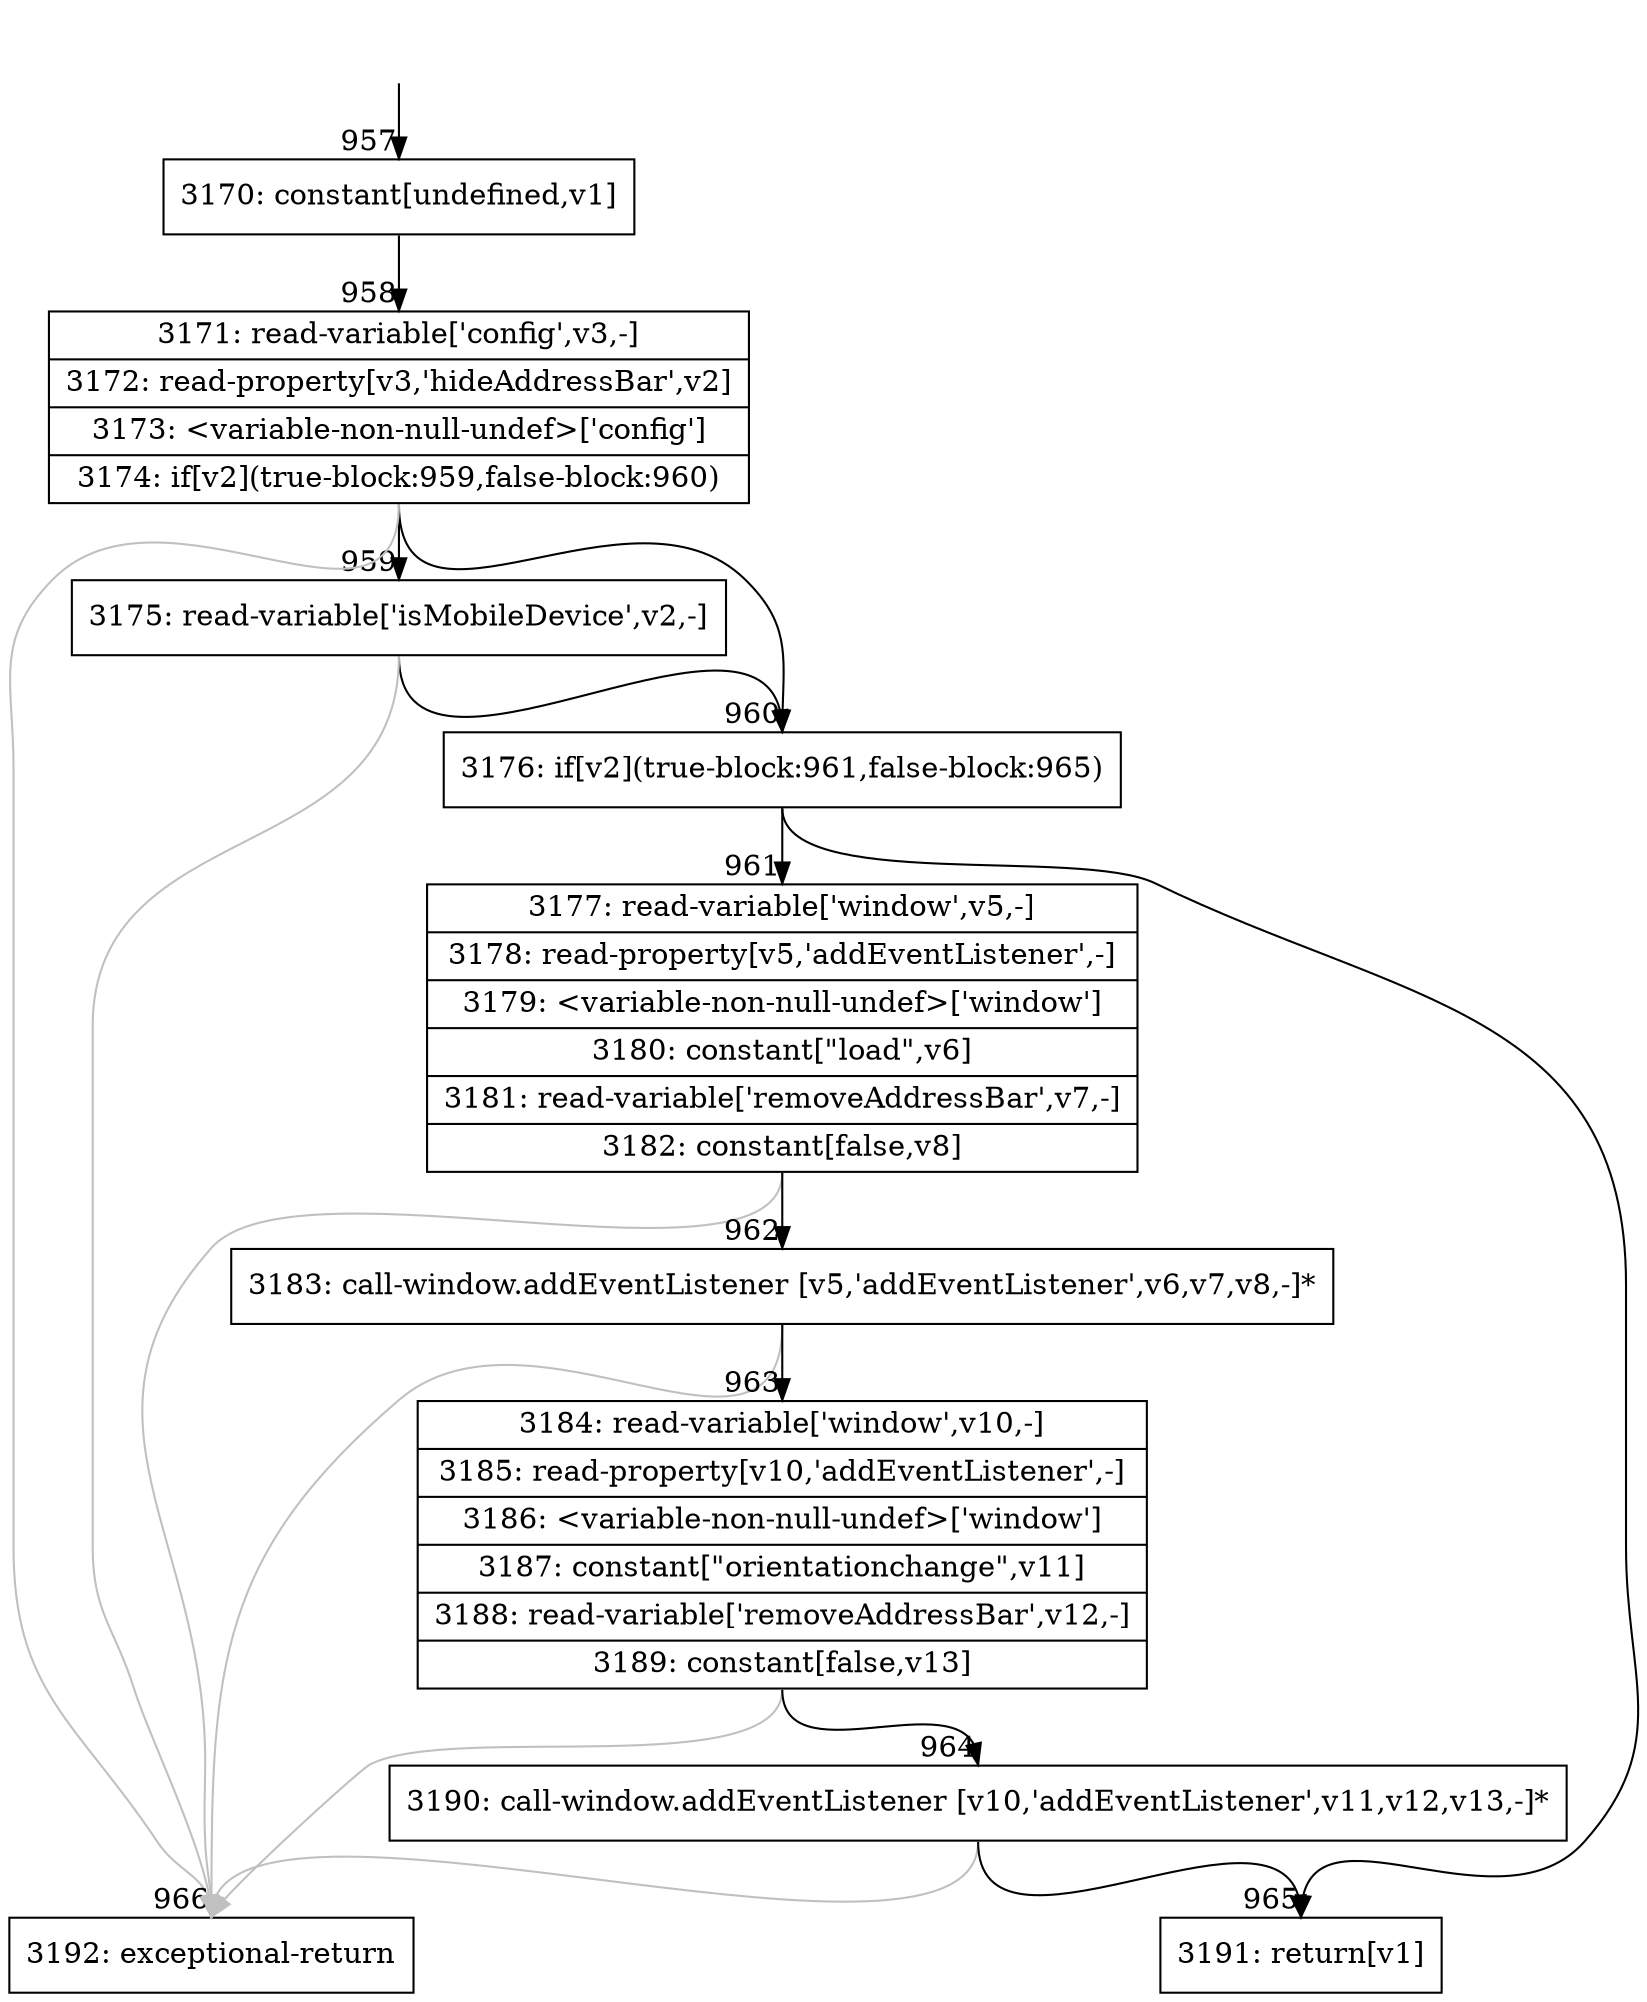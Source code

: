 digraph {
rankdir="TD"
BB_entry59[shape=none,label=""];
BB_entry59 -> BB957 [tailport=s, headport=n, headlabel="    957"]
BB957 [shape=record label="{3170: constant[undefined,v1]}" ] 
BB957 -> BB958 [tailport=s, headport=n, headlabel="      958"]
BB958 [shape=record label="{3171: read-variable['config',v3,-]|3172: read-property[v3,'hideAddressBar',v2]|3173: \<variable-non-null-undef\>['config']|3174: if[v2](true-block:959,false-block:960)}" ] 
BB958 -> BB960 [tailport=s, headport=n, headlabel="      960"]
BB958 -> BB959 [tailport=s, headport=n, headlabel="      959"]
BB958 -> BB966 [tailport=s, headport=n, color=gray, headlabel="      966"]
BB959 [shape=record label="{3175: read-variable['isMobileDevice',v2,-]}" ] 
BB959 -> BB960 [tailport=s, headport=n]
BB959 -> BB966 [tailport=s, headport=n, color=gray]
BB960 [shape=record label="{3176: if[v2](true-block:961,false-block:965)}" ] 
BB960 -> BB961 [tailport=s, headport=n, headlabel="      961"]
BB960 -> BB965 [tailport=s, headport=n, headlabel="      965"]
BB961 [shape=record label="{3177: read-variable['window',v5,-]|3178: read-property[v5,'addEventListener',-]|3179: \<variable-non-null-undef\>['window']|3180: constant[\"load\",v6]|3181: read-variable['removeAddressBar',v7,-]|3182: constant[false,v8]}" ] 
BB961 -> BB962 [tailport=s, headport=n, headlabel="      962"]
BB961 -> BB966 [tailport=s, headport=n, color=gray]
BB962 [shape=record label="{3183: call-window.addEventListener [v5,'addEventListener',v6,v7,v8,-]*}" ] 
BB962 -> BB963 [tailport=s, headport=n, headlabel="      963"]
BB962 -> BB966 [tailport=s, headport=n, color=gray]
BB963 [shape=record label="{3184: read-variable['window',v10,-]|3185: read-property[v10,'addEventListener',-]|3186: \<variable-non-null-undef\>['window']|3187: constant[\"orientationchange\",v11]|3188: read-variable['removeAddressBar',v12,-]|3189: constant[false,v13]}" ] 
BB963 -> BB964 [tailport=s, headport=n, headlabel="      964"]
BB963 -> BB966 [tailport=s, headport=n, color=gray]
BB964 [shape=record label="{3190: call-window.addEventListener [v10,'addEventListener',v11,v12,v13,-]*}" ] 
BB964 -> BB965 [tailport=s, headport=n]
BB964 -> BB966 [tailport=s, headport=n, color=gray]
BB965 [shape=record label="{3191: return[v1]}" ] 
BB966 [shape=record label="{3192: exceptional-return}" ] 
//#$~ 1289
}
